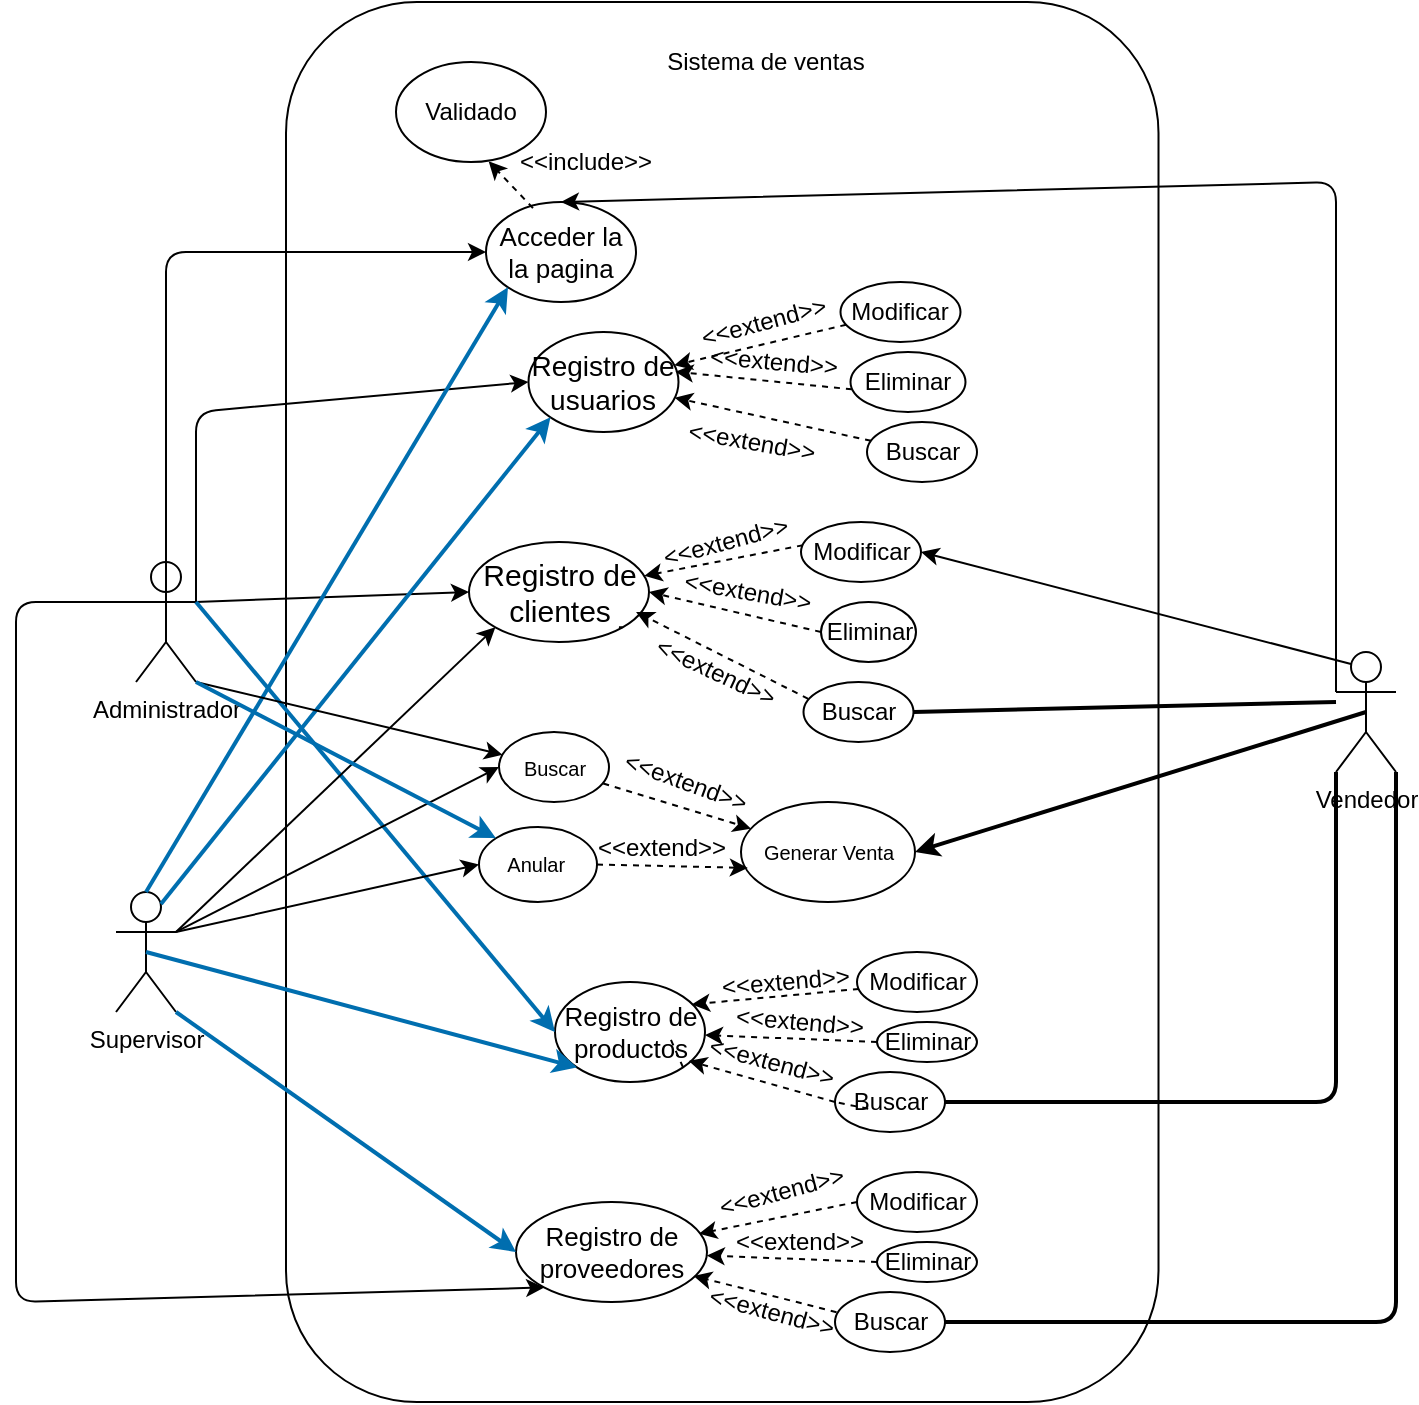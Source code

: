 <mxfile version="13.1.3" type="device"><diagram id="l1SDHXtcC682AB51huOX" name="Page-1"><mxGraphModel dx="865" dy="443" grid="1" gridSize="10" guides="1" tooltips="1" connect="1" arrows="1" fold="1" page="1" pageScale="1" pageWidth="827" pageHeight="1169" math="0" shadow="0"><root><mxCell id="0"/><mxCell id="1" parent="0"/><mxCell id="xRJz4Naygr4ovVAmrA29-1" value="" style="rounded=1;whiteSpace=wrap;html=1;" parent="1" vertex="1"><mxGeometry x="195" y="50" width="436.25" height="700" as="geometry"/></mxCell><mxCell id="xRJz4Naygr4ovVAmrA29-2" value="Sistema de ventas" style="text;html=1;strokeColor=none;fillColor=none;align=center;verticalAlign=middle;whiteSpace=wrap;rounded=0;" parent="1" vertex="1"><mxGeometry x="382" y="70" width="106" height="20" as="geometry"/></mxCell><mxCell id="xRJz4Naygr4ovVAmrA29-3" value="Administrador" style="shape=umlActor;verticalLabelPosition=bottom;labelBackgroundColor=#ffffff;verticalAlign=top;html=1;outlineConnect=0;" parent="1" vertex="1"><mxGeometry x="120" y="330" width="30" height="60" as="geometry"/></mxCell><mxCell id="xRJz4Naygr4ovVAmrA29-4" value="Supervisor" style="shape=umlActor;verticalLabelPosition=bottom;labelBackgroundColor=#ffffff;verticalAlign=top;html=1;outlineConnect=0;" parent="1" vertex="1"><mxGeometry x="110" y="495" width="30" height="60" as="geometry"/></mxCell><mxCell id="xRJz4Naygr4ovVAmrA29-5" value="Vendedor" style="shape=umlActor;verticalLabelPosition=bottom;labelBackgroundColor=#ffffff;verticalAlign=top;html=1;outlineConnect=0;" parent="1" vertex="1"><mxGeometry x="720" y="375" width="30" height="60" as="geometry"/></mxCell><mxCell id="xRJz4Naygr4ovVAmrA29-18" value="Acceder la la pagina" style="ellipse;whiteSpace=wrap;html=1;fontSize=13;" parent="1" vertex="1"><mxGeometry x="295" y="150" width="75" height="50" as="geometry"/></mxCell><mxCell id="xRJz4Naygr4ovVAmrA29-20" value="Validado" style="ellipse;whiteSpace=wrap;html=1;" parent="1" vertex="1"><mxGeometry x="250" y="80" width="75" height="50" as="geometry"/></mxCell><mxCell id="xRJz4Naygr4ovVAmrA29-25" value="" style="endArrow=classic;html=1;exitX=0;exitY=0.333;exitDx=0;exitDy=0;exitPerimeter=0;entryX=0.5;entryY=0;entryDx=0;entryDy=0;" parent="1" source="xRJz4Naygr4ovVAmrA29-5" target="xRJz4Naygr4ovVAmrA29-18" edge="1"><mxGeometry width="50" height="50" relative="1" as="geometry"><mxPoint x="640" y="190" as="sourcePoint"/><mxPoint x="690" y="140" as="targetPoint"/><Array as="points"><mxPoint x="720" y="140"/></Array></mxGeometry></mxCell><mxCell id="xRJz4Naygr4ovVAmrA29-26" value="&amp;lt;&amp;lt;include&amp;gt;&amp;gt;" style="text;html=1;strokeColor=none;fillColor=none;align=center;verticalAlign=middle;whiteSpace=wrap;rounded=0;" parent="1" vertex="1"><mxGeometry x="325" y="120" width="40" height="20" as="geometry"/></mxCell><mxCell id="xRJz4Naygr4ovVAmrA29-27" value="Registro de usuarios" style="ellipse;whiteSpace=wrap;html=1;fontSize=14;" parent="1" vertex="1"><mxGeometry x="316.25" y="215" width="75" height="50" as="geometry"/></mxCell><mxCell id="xRJz4Naygr4ovVAmrA29-28" value="Modificar" style="ellipse;whiteSpace=wrap;html=1;" parent="1" vertex="1"><mxGeometry x="472.25" y="190" width="60" height="30" as="geometry"/></mxCell><mxCell id="xRJz4Naygr4ovVAmrA29-29" value="Eliminar" style="ellipse;whiteSpace=wrap;html=1;" parent="1" vertex="1"><mxGeometry x="477.25" y="225" width="57.5" height="30" as="geometry"/></mxCell><mxCell id="xRJz4Naygr4ovVAmrA29-30" value="Buscar" style="ellipse;whiteSpace=wrap;html=1;" parent="1" vertex="1"><mxGeometry x="485.5" y="260" width="55" height="30" as="geometry"/></mxCell><mxCell id="xRJz4Naygr4ovVAmrA29-31" value="" style="endArrow=classic;html=1;entryX=0;entryY=0.5;entryDx=0;entryDy=0;" parent="1" target="xRJz4Naygr4ovVAmrA29-18" edge="1"><mxGeometry width="50" height="50" relative="1" as="geometry"><mxPoint x="135" y="350" as="sourcePoint"/><mxPoint x="380" y="330" as="targetPoint"/><Array as="points"><mxPoint x="135" y="175"/></Array></mxGeometry></mxCell><mxCell id="xRJz4Naygr4ovVAmrA29-36" value="&amp;lt;&amp;lt;extend&amp;gt;&amp;gt;" style="text;html=1;strokeColor=none;fillColor=none;align=center;verticalAlign=middle;whiteSpace=wrap;rounded=0;rotation=-15;" parent="1" vertex="1"><mxGeometry x="414.25" y="200" width="40" height="20" as="geometry"/></mxCell><mxCell id="xRJz4Naygr4ovVAmrA29-37" value="&amp;lt;&amp;lt;extend&amp;gt;&amp;gt;" style="text;html=1;strokeColor=none;fillColor=none;align=center;verticalAlign=middle;whiteSpace=wrap;rounded=0;rotation=5;" parent="1" vertex="1"><mxGeometry x="418.75" y="220" width="40" height="20" as="geometry"/></mxCell><mxCell id="xRJz4Naygr4ovVAmrA29-38" value="&amp;lt;&amp;lt;extend&amp;gt;&amp;gt;" style="text;html=1;strokeColor=none;fillColor=none;align=center;verticalAlign=middle;whiteSpace=wrap;rounded=0;rotation=10;" parent="1" vertex="1"><mxGeometry x="374.5" y="260" width="106" height="20" as="geometry"/></mxCell><mxCell id="xRJz4Naygr4ovVAmrA29-44" value="Registro de clientes" style="ellipse;whiteSpace=wrap;html=1;fontSize=15;" parent="1" vertex="1"><mxGeometry x="286.5" y="320" width="90" height="50" as="geometry"/></mxCell><mxCell id="xRJz4Naygr4ovVAmrA29-45" value="Modificar" style="ellipse;whiteSpace=wrap;html=1;" parent="1" vertex="1"><mxGeometry x="452.5" y="310" width="60" height="30" as="geometry"/></mxCell><mxCell id="xRJz4Naygr4ovVAmrA29-46" value="Eliminar" style="ellipse;whiteSpace=wrap;html=1;" parent="1" vertex="1"><mxGeometry x="462.5" y="350" width="47.5" height="30" as="geometry"/></mxCell><mxCell id="xRJz4Naygr4ovVAmrA29-47" value="Buscar" style="ellipse;whiteSpace=wrap;html=1;" parent="1" vertex="1"><mxGeometry x="453.75" y="390" width="55" height="30" as="geometry"/></mxCell><mxCell id="xRJz4Naygr4ovVAmrA29-51" value="&amp;lt;&amp;lt;extend&amp;gt;&amp;gt;" style="text;html=1;strokeColor=none;fillColor=none;align=center;verticalAlign=middle;whiteSpace=wrap;rounded=0;rotation=-15;" parent="1" vertex="1"><mxGeometry x="395" y="310" width="40" height="20" as="geometry"/></mxCell><mxCell id="xRJz4Naygr4ovVAmrA29-52" value="&amp;lt;&amp;lt;extend&amp;gt;&amp;gt;" style="text;html=1;strokeColor=none;fillColor=none;align=center;verticalAlign=middle;whiteSpace=wrap;rounded=0;rotation=10;" parent="1" vertex="1"><mxGeometry x="405.5" y="335" width="40" height="20" as="geometry"/></mxCell><mxCell id="xRJz4Naygr4ovVAmrA29-53" value="&amp;lt;&amp;lt;extend&amp;gt;&amp;gt;" style="text;html=1;strokeColor=none;fillColor=none;align=center;verticalAlign=middle;whiteSpace=wrap;rounded=0;rotation=25;" parent="1" vertex="1"><mxGeometry x="356.5" y="375" width="106" height="20" as="geometry"/></mxCell><mxCell id="xRJz4Naygr4ovVAmrA29-54" value="" style="endArrow=none;dashed=1;html=1;exitX=1;exitY=1;exitDx=0;exitDy=0;entryX=0;entryY=0.5;entryDx=0;entryDy=0;" parent="1" source="xRJz4Naygr4ovVAmrA29-44" target="xRJz4Naygr4ovVAmrA29-53" edge="1"><mxGeometry width="50" height="50" relative="1" as="geometry"><mxPoint x="365.517" y="372.678" as="sourcePoint"/><mxPoint x="441.5" y="390" as="targetPoint"/></mxGeometry></mxCell><mxCell id="xRJz4Naygr4ovVAmrA29-66" value="Registro de productos" style="ellipse;whiteSpace=wrap;html=1;fontSize=13;" parent="1" vertex="1"><mxGeometry x="329.5" y="540" width="75" height="50" as="geometry"/></mxCell><mxCell id="xRJz4Naygr4ovVAmrA29-67" value="Modificar" style="ellipse;whiteSpace=wrap;html=1;" parent="1" vertex="1"><mxGeometry x="480.5" y="525" width="60" height="30" as="geometry"/></mxCell><mxCell id="xRJz4Naygr4ovVAmrA29-68" value="Eliminar" style="ellipse;whiteSpace=wrap;html=1;" parent="1" vertex="1"><mxGeometry x="490.5" y="560" width="50" height="20" as="geometry"/></mxCell><mxCell id="xRJz4Naygr4ovVAmrA29-69" value="Buscar" style="ellipse;whiteSpace=wrap;html=1;" parent="1" vertex="1"><mxGeometry x="469.5" y="585" width="55" height="30" as="geometry"/></mxCell><mxCell id="xRJz4Naygr4ovVAmrA29-72" value="" style="endArrow=none;dashed=1;html=1;exitX=1;exitY=1;exitDx=0;exitDy=0;entryX=0;entryY=0.5;entryDx=0;entryDy=0;" parent="1" source="xRJz4Naygr4ovVAmrA29-75" target="xRJz4Naygr4ovVAmrA29-69" edge="1"><mxGeometry width="50" height="50" relative="1" as="geometry"><mxPoint x="364.5" y="680" as="sourcePoint"/><mxPoint x="414.5" y="630" as="targetPoint"/></mxGeometry></mxCell><mxCell id="xRJz4Naygr4ovVAmrA29-73" value="&amp;lt;&amp;lt;extend&amp;gt;&amp;gt;" style="text;html=1;strokeColor=none;fillColor=none;align=center;verticalAlign=middle;whiteSpace=wrap;rounded=0;rotation=-5;" parent="1" vertex="1"><mxGeometry x="424.5" y="530" width="40" height="20" as="geometry"/></mxCell><mxCell id="xRJz4Naygr4ovVAmrA29-74" value="&amp;lt;&amp;lt;extend&amp;gt;&amp;gt;" style="text;html=1;strokeColor=none;fillColor=none;align=center;verticalAlign=middle;whiteSpace=wrap;rounded=0;rotation=5;" parent="1" vertex="1"><mxGeometry x="431.5" y="550" width="40" height="20" as="geometry"/></mxCell><mxCell id="xRJz4Naygr4ovVAmrA29-75" value="&amp;lt;&amp;lt;extend&amp;gt;&amp;gt;" style="text;html=1;strokeColor=none;fillColor=none;align=center;verticalAlign=middle;whiteSpace=wrap;rounded=0;rotation=15;" parent="1" vertex="1"><mxGeometry x="384.5" y="570" width="106" height="20" as="geometry"/></mxCell><mxCell id="xRJz4Naygr4ovVAmrA29-76" value="" style="endArrow=none;dashed=1;html=1;exitX=1;exitY=1;exitDx=0;exitDy=0;entryX=0;entryY=0.5;entryDx=0;entryDy=0;" parent="1" source="xRJz4Naygr4ovVAmrA29-66" target="xRJz4Naygr4ovVAmrA29-75" edge="1"><mxGeometry width="50" height="50" relative="1" as="geometry"><mxPoint x="393.517" y="582.678" as="sourcePoint"/><mxPoint x="469.5" y="600" as="targetPoint"/></mxGeometry></mxCell><mxCell id="xRJz4Naygr4ovVAmrA29-77" value="Registro de proveedores" style="ellipse;whiteSpace=wrap;html=1;fontSize=13;" parent="1" vertex="1"><mxGeometry x="310" y="650" width="95.5" height="50" as="geometry"/></mxCell><mxCell id="xRJz4Naygr4ovVAmrA29-78" value="Modificar" style="ellipse;whiteSpace=wrap;html=1;" parent="1" vertex="1"><mxGeometry x="480.5" y="635" width="60" height="30" as="geometry"/></mxCell><mxCell id="xRJz4Naygr4ovVAmrA29-79" value="Eliminar" style="ellipse;whiteSpace=wrap;html=1;" parent="1" vertex="1"><mxGeometry x="490.5" y="670" width="50" height="20" as="geometry"/></mxCell><mxCell id="xRJz4Naygr4ovVAmrA29-80" value="Buscar" style="ellipse;whiteSpace=wrap;html=1;" parent="1" vertex="1"><mxGeometry x="469.5" y="695" width="55" height="30" as="geometry"/></mxCell><mxCell id="xRJz4Naygr4ovVAmrA29-84" value="&amp;lt;&amp;lt;extend&amp;gt;&amp;gt;" style="text;html=1;strokeColor=none;fillColor=none;align=center;verticalAlign=middle;whiteSpace=wrap;rounded=0;rotation=-15;" parent="1" vertex="1"><mxGeometry x="422.5" y="635" width="40" height="20" as="geometry"/></mxCell><mxCell id="xRJz4Naygr4ovVAmrA29-85" value="&amp;lt;&amp;lt;extend&amp;gt;&amp;gt;" style="text;html=1;strokeColor=none;fillColor=none;align=center;verticalAlign=middle;whiteSpace=wrap;rounded=0;rotation=0;" parent="1" vertex="1"><mxGeometry x="431.5" y="660" width="40" height="20" as="geometry"/></mxCell><mxCell id="xRJz4Naygr4ovVAmrA29-86" value="&amp;lt;&amp;lt;extend&amp;gt;&amp;gt;" style="text;html=1;strokeColor=none;fillColor=none;align=center;verticalAlign=middle;whiteSpace=wrap;rounded=0;rotation=15;" parent="1" vertex="1"><mxGeometry x="384.5" y="695" width="106" height="20" as="geometry"/></mxCell><mxCell id="xRJz4Naygr4ovVAmrA29-93" value="" style="endArrow=classic;html=1;exitX=1;exitY=0.333;exitDx=0;exitDy=0;exitPerimeter=0;entryX=0;entryY=0.5;entryDx=0;entryDy=0;" parent="1" source="xRJz4Naygr4ovVAmrA29-3" target="xRJz4Naygr4ovVAmrA29-27" edge="1"><mxGeometry width="50" height="50" relative="1" as="geometry"><mxPoint x="280" y="460" as="sourcePoint"/><mxPoint x="330" y="410" as="targetPoint"/><Array as="points"><mxPoint x="150" y="255"/></Array></mxGeometry></mxCell><mxCell id="xRJz4Naygr4ovVAmrA29-94" value="" style="endArrow=classic;html=1;exitX=1;exitY=0.333;exitDx=0;exitDy=0;exitPerimeter=0;entryX=0;entryY=0.5;entryDx=0;entryDy=0;" parent="1" source="xRJz4Naygr4ovVAmrA29-3" target="xRJz4Naygr4ovVAmrA29-44" edge="1"><mxGeometry width="50" height="50" relative="1" as="geometry"><mxPoint x="290" y="460" as="sourcePoint"/><mxPoint x="340" y="410" as="targetPoint"/></mxGeometry></mxCell><mxCell id="xRJz4Naygr4ovVAmrA29-95" value="" style="endArrow=classic;html=1;exitX=1;exitY=0.333;exitDx=0;exitDy=0;exitPerimeter=0;entryX=0;entryY=0.5;entryDx=0;entryDy=0;fillColor=#1ba1e2;strokeColor=#006EAF;strokeWidth=2;" parent="1" source="xRJz4Naygr4ovVAmrA29-3" target="xRJz4Naygr4ovVAmrA29-66" edge="1"><mxGeometry width="50" height="50" relative="1" as="geometry"><mxPoint x="260" y="530" as="sourcePoint"/><mxPoint x="310" y="480" as="targetPoint"/></mxGeometry></mxCell><mxCell id="xRJz4Naygr4ovVAmrA29-96" value="" style="endArrow=classic;html=1;entryX=0;entryY=1;entryDx=0;entryDy=0;exitX=0;exitY=0.333;exitDx=0;exitDy=0;exitPerimeter=0;" parent="1" source="xRJz4Naygr4ovVAmrA29-3" target="xRJz4Naygr4ovVAmrA29-77" edge="1"><mxGeometry width="50" height="50" relative="1" as="geometry"><mxPoint x="150" y="360" as="sourcePoint"/><mxPoint x="290" y="560" as="targetPoint"/><Array as="points"><mxPoint x="60" y="350"/><mxPoint x="60" y="700"/></Array></mxGeometry></mxCell><mxCell id="xRJz4Naygr4ovVAmrA29-97" value="" style="endArrow=classic;html=1;fillColor=#1ba1e2;strokeColor=#006EAF;strokeWidth=2;exitX=1;exitY=1;exitDx=0;exitDy=0;exitPerimeter=0;entryX=0;entryY=0.5;entryDx=0;entryDy=0;" parent="1" source="xRJz4Naygr4ovVAmrA29-4" target="xRJz4Naygr4ovVAmrA29-77" edge="1"><mxGeometry width="50" height="50" relative="1" as="geometry"><mxPoint x="130" y="660" as="sourcePoint"/><mxPoint x="180" y="610" as="targetPoint"/></mxGeometry></mxCell><mxCell id="xRJz4Naygr4ovVAmrA29-98" value="" style="endArrow=classic;html=1;fillColor=#1ba1e2;strokeColor=#006EAF;strokeWidth=2;entryX=0;entryY=1;entryDx=0;entryDy=0;exitX=0.5;exitY=0.5;exitDx=0;exitDy=0;exitPerimeter=0;" parent="1" source="xRJz4Naygr4ovVAmrA29-4" target="xRJz4Naygr4ovVAmrA29-66" edge="1"><mxGeometry width="50" height="50" relative="1" as="geometry"><mxPoint x="150" y="525" as="sourcePoint"/><mxPoint x="190" y="620" as="targetPoint"/></mxGeometry></mxCell><mxCell id="xRJz4Naygr4ovVAmrA29-99" value="" style="endArrow=classic;html=1;strokeWidth=1;entryX=0;entryY=1;entryDx=0;entryDy=0;exitX=1;exitY=0.333;exitDx=0;exitDy=0;exitPerimeter=0;" parent="1" source="xRJz4Naygr4ovVAmrA29-4" target="xRJz4Naygr4ovVAmrA29-44" edge="1"><mxGeometry width="50" height="50" relative="1" as="geometry"><mxPoint x="140" y="520" as="sourcePoint"/><mxPoint x="200" y="630" as="targetPoint"/></mxGeometry></mxCell><mxCell id="xRJz4Naygr4ovVAmrA29-100" value="" style="endArrow=classic;html=1;fillColor=#1ba1e2;strokeColor=#006EAF;strokeWidth=2;entryX=0;entryY=1;entryDx=0;entryDy=0;exitX=0.75;exitY=0.1;exitDx=0;exitDy=0;exitPerimeter=0;" parent="1" source="xRJz4Naygr4ovVAmrA29-4" target="xRJz4Naygr4ovVAmrA29-27" edge="1"><mxGeometry width="50" height="50" relative="1" as="geometry"><mxPoint x="140" y="520" as="sourcePoint"/><mxPoint x="210" y="640" as="targetPoint"/></mxGeometry></mxCell><mxCell id="xRJz4Naygr4ovVAmrA29-101" value="" style="endArrow=classic;html=1;fillColor=#1ba1e2;strokeColor=#006EAF;strokeWidth=2;exitX=0.5;exitY=0;exitDx=0;exitDy=0;exitPerimeter=0;entryX=0;entryY=1;entryDx=0;entryDy=0;" parent="1" source="xRJz4Naygr4ovVAmrA29-4" target="xRJz4Naygr4ovVAmrA29-18" edge="1"><mxGeometry width="50" height="50" relative="1" as="geometry"><mxPoint x="180" y="555" as="sourcePoint"/><mxPoint x="220" y="650" as="targetPoint"/></mxGeometry></mxCell><mxCell id="xRJz4Naygr4ovVAmrA29-105" value="" style="endArrow=none;html=1;strokeWidth=2;fontSize=13;exitX=1;exitY=0.5;exitDx=0;exitDy=0;" parent="1" source="xRJz4Naygr4ovVAmrA29-47" edge="1"><mxGeometry width="50" height="50" relative="1" as="geometry"><mxPoint x="650" y="390" as="sourcePoint"/><mxPoint x="720" y="400" as="targetPoint"/></mxGeometry></mxCell><mxCell id="xRJz4Naygr4ovVAmrA29-106" value="" style="endArrow=none;html=1;strokeWidth=2;fontSize=13;entryX=0;entryY=1;entryDx=0;entryDy=0;entryPerimeter=0;exitX=1;exitY=0.5;exitDx=0;exitDy=0;" parent="1" source="xRJz4Naygr4ovVAmrA29-69" target="xRJz4Naygr4ovVAmrA29-5" edge="1"><mxGeometry width="50" height="50" relative="1" as="geometry"><mxPoint x="660" y="460" as="sourcePoint"/><mxPoint x="710" y="410" as="targetPoint"/><Array as="points"><mxPoint x="720" y="600"/></Array></mxGeometry></mxCell><mxCell id="xRJz4Naygr4ovVAmrA29-108" value="" style="endArrow=none;html=1;strokeWidth=2;fontSize=13;entryX=1;entryY=1;entryDx=0;entryDy=0;entryPerimeter=0;exitX=1;exitY=0.5;exitDx=0;exitDy=0;" parent="1" source="xRJz4Naygr4ovVAmrA29-80" target="xRJz4Naygr4ovVAmrA29-5" edge="1"><mxGeometry width="50" height="50" relative="1" as="geometry"><mxPoint x="730" y="640" as="sourcePoint"/><mxPoint x="780" y="590" as="targetPoint"/><Array as="points"><mxPoint x="750" y="710"/></Array></mxGeometry></mxCell><mxCell id="xRJz4Naygr4ovVAmrA29-110" value="Generar Venta" style="ellipse;whiteSpace=wrap;html=1;strokeWidth=1;fontSize=10;" parent="1" vertex="1"><mxGeometry x="422.5" y="450" width="87" height="50" as="geometry"/></mxCell><mxCell id="xRJz4Naygr4ovVAmrA29-112" value="" style="endArrow=classic;html=1;strokeWidth=2;fontSize=10;entryX=1;entryY=0.5;entryDx=0;entryDy=0;exitX=0.5;exitY=0.5;exitDx=0;exitDy=0;exitPerimeter=0;" parent="1" source="xRJz4Naygr4ovVAmrA29-5" target="xRJz4Naygr4ovVAmrA29-110" edge="1"><mxGeometry width="50" height="50" relative="1" as="geometry"><mxPoint x="640" y="480" as="sourcePoint"/><mxPoint x="690" y="430" as="targetPoint"/></mxGeometry></mxCell><mxCell id="xRJz4Naygr4ovVAmrA29-113" value="Buscar" style="ellipse;whiteSpace=wrap;html=1;strokeWidth=1;fontSize=10;" parent="1" vertex="1"><mxGeometry x="301.5" y="415" width="55" height="35" as="geometry"/></mxCell><mxCell id="xRJz4Naygr4ovVAmrA29-114" value="Anular&amp;nbsp;" style="ellipse;whiteSpace=wrap;html=1;strokeWidth=1;fontSize=10;" parent="1" vertex="1"><mxGeometry x="291.5" y="462.5" width="59" height="37.5" as="geometry"/></mxCell><mxCell id="xRJz4Naygr4ovVAmrA29-118" value="&amp;lt;&amp;lt;extend&amp;gt;&amp;gt;" style="text;html=1;strokeColor=none;fillColor=none;align=center;verticalAlign=middle;whiteSpace=wrap;rounded=0;rotation=20;" parent="1" vertex="1"><mxGeometry x="341.5" y="430" width="106" height="20" as="geometry"/></mxCell><mxCell id="xRJz4Naygr4ovVAmrA29-120" value="&amp;lt;&amp;lt;extend&amp;gt;&amp;gt;" style="text;html=1;strokeColor=none;fillColor=none;align=center;verticalAlign=middle;whiteSpace=wrap;rounded=0;rotation=0;" parent="1" vertex="1"><mxGeometry x="329.5" y="462.5" width="105.5" height="20" as="geometry"/></mxCell><mxCell id="xRJz4Naygr4ovVAmrA29-121" value="" style="endArrow=classic;html=1;strokeWidth=1;fontSize=10;exitX=1;exitY=1;exitDx=0;exitDy=0;exitPerimeter=0;" parent="1" source="xRJz4Naygr4ovVAmrA29-3" target="xRJz4Naygr4ovVAmrA29-113" edge="1"><mxGeometry width="50" height="50" relative="1" as="geometry"><mxPoint x="450" y="420" as="sourcePoint"/><mxPoint x="500" y="370" as="targetPoint"/></mxGeometry></mxCell><mxCell id="xRJz4Naygr4ovVAmrA29-122" value="" style="endArrow=classic;html=1;strokeWidth=1;fontSize=10;entryX=0;entryY=0.5;entryDx=0;entryDy=0;exitX=1;exitY=0.333;exitDx=0;exitDy=0;exitPerimeter=0;" parent="1" source="xRJz4Naygr4ovVAmrA29-4" target="xRJz4Naygr4ovVAmrA29-113" edge="1"><mxGeometry width="50" height="50" relative="1" as="geometry"><mxPoint x="30" y="510" as="sourcePoint"/><mxPoint x="80" y="460" as="targetPoint"/></mxGeometry></mxCell><mxCell id="xRJz4Naygr4ovVAmrA29-123" value="" style="endArrow=classic;html=1;strokeWidth=1;fontSize=10;exitX=1;exitY=0.333;exitDx=0;exitDy=0;exitPerimeter=0;entryX=0;entryY=0.5;entryDx=0;entryDy=0;" parent="1" source="xRJz4Naygr4ovVAmrA29-4" target="xRJz4Naygr4ovVAmrA29-114" edge="1"><mxGeometry width="50" height="50" relative="1" as="geometry"><mxPoint x="10" y="550" as="sourcePoint"/><mxPoint x="60" y="500" as="targetPoint"/></mxGeometry></mxCell><mxCell id="xRJz4Naygr4ovVAmrA29-124" value="" style="endArrow=classic;html=1;strokeWidth=2;fontSize=10;entryX=0;entryY=0;entryDx=0;entryDy=0;fillColor=#1ba1e2;strokeColor=#006EAF;" parent="1" target="xRJz4Naygr4ovVAmrA29-114" edge="1"><mxGeometry width="50" height="50" relative="1" as="geometry"><mxPoint x="150" y="390" as="sourcePoint"/><mxPoint x="130" y="430" as="targetPoint"/></mxGeometry></mxCell><mxCell id="xRJz4Naygr4ovVAmrA29-125" value="" style="endArrow=classic;html=1;strokeWidth=1;fontSize=10;entryX=1;entryY=0.5;entryDx=0;entryDy=0;exitX=0.25;exitY=0.1;exitDx=0;exitDy=0;exitPerimeter=0;" parent="1" source="xRJz4Naygr4ovVAmrA29-5" target="xRJz4Naygr4ovVAmrA29-45" edge="1"><mxGeometry width="50" height="50" relative="1" as="geometry"><mxPoint x="640" y="360" as="sourcePoint"/><mxPoint x="690" y="310" as="targetPoint"/></mxGeometry></mxCell><mxCell id="xRJz4Naygr4ovVAmrA29-127" value="" style="endArrow=classic;html=1;strokeWidth=1;fontSize=10;dashed=1;exitX=0.014;exitY=0.336;exitDx=0;exitDy=0;exitPerimeter=0;entryX=0.93;entryY=0.739;entryDx=0;entryDy=0;entryPerimeter=0;" parent="1" source="xRJz4Naygr4ovVAmrA29-80" target="xRJz4Naygr4ovVAmrA29-77" edge="1"><mxGeometry width="50" height="50" relative="1" as="geometry"><mxPoint x="450" y="760" as="sourcePoint"/><mxPoint x="400.5" y="725" as="targetPoint"/></mxGeometry></mxCell><mxCell id="xRJz4Naygr4ovVAmrA29-128" value="" style="endArrow=classic;html=1;strokeWidth=1;fontSize=10;dashed=1;exitX=0;exitY=0.5;exitDx=0;exitDy=0;" parent="1" source="xRJz4Naygr4ovVAmrA29-79" target="xRJz4Naygr4ovVAmrA29-77" edge="1"><mxGeometry width="50" height="50" relative="1" as="geometry"><mxPoint x="460" y="770" as="sourcePoint"/><mxPoint x="410.5" y="735" as="targetPoint"/></mxGeometry></mxCell><mxCell id="xRJz4Naygr4ovVAmrA29-129" value="" style="endArrow=classic;html=1;strokeWidth=1;fontSize=10;dashed=1;exitX=0;exitY=0.5;exitDx=0;exitDy=0;entryX=0.958;entryY=0.317;entryDx=0;entryDy=0;entryPerimeter=0;" parent="1" source="xRJz4Naygr4ovVAmrA29-78" target="xRJz4Naygr4ovVAmrA29-77" edge="1"><mxGeometry width="50" height="50" relative="1" as="geometry"><mxPoint x="470" y="780" as="sourcePoint"/><mxPoint x="420.5" y="745" as="targetPoint"/></mxGeometry></mxCell><mxCell id="xRJz4Naygr4ovVAmrA29-130" value="" style="endArrow=classic;html=1;strokeWidth=1;fontSize=10;dashed=1;exitX=0;exitY=0.5;exitDx=0;exitDy=0;entryX=0.892;entryY=0.789;entryDx=0;entryDy=0;entryPerimeter=0;" parent="1" source="xRJz4Naygr4ovVAmrA29-69" target="xRJz4Naygr4ovVAmrA29-66" edge="1"><mxGeometry width="50" height="50" relative="1" as="geometry"><mxPoint x="447.5" y="625" as="sourcePoint"/><mxPoint x="398" y="590" as="targetPoint"/></mxGeometry></mxCell><mxCell id="xRJz4Naygr4ovVAmrA29-131" value="" style="endArrow=classic;html=1;strokeWidth=1;fontSize=10;dashed=1;exitX=0;exitY=0.5;exitDx=0;exitDy=0;" parent="1" source="xRJz4Naygr4ovVAmrA29-68" target="xRJz4Naygr4ovVAmrA29-66" edge="1"><mxGeometry width="50" height="50" relative="1" as="geometry"><mxPoint x="450.25" y="620" as="sourcePoint"/><mxPoint x="400.75" y="585" as="targetPoint"/></mxGeometry></mxCell><mxCell id="xRJz4Naygr4ovVAmrA29-132" value="" style="endArrow=classic;html=1;strokeWidth=1;fontSize=10;dashed=1;entryX=0.913;entryY=0.224;entryDx=0;entryDy=0;entryPerimeter=0;exitX=0.016;exitY=0.616;exitDx=0;exitDy=0;exitPerimeter=0;" parent="1" source="xRJz4Naygr4ovVAmrA29-67" target="xRJz4Naygr4ovVAmrA29-66" edge="1"><mxGeometry width="50" height="50" relative="1" as="geometry"><mxPoint x="467.5" y="645" as="sourcePoint"/><mxPoint x="418" y="610" as="targetPoint"/></mxGeometry></mxCell><mxCell id="xRJz4Naygr4ovVAmrA29-133" value="" style="endArrow=classic;html=1;strokeWidth=1;fontSize=10;dashed=1;exitX=1;exitY=0.5;exitDx=0;exitDy=0;entryX=0.914;entryY=1.023;entryDx=0;entryDy=0;entryPerimeter=0;" parent="1" source="xRJz4Naygr4ovVAmrA29-114" target="xRJz4Naygr4ovVAmrA29-120" edge="1"><mxGeometry width="50" height="50" relative="1" as="geometry"><mxPoint x="437.88" y="515" as="sourcePoint"/><mxPoint x="388.38" y="480" as="targetPoint"/></mxGeometry></mxCell><mxCell id="xRJz4Naygr4ovVAmrA29-134" value="" style="endArrow=classic;html=1;strokeWidth=1;fontSize=10;dashed=1;exitX=0.948;exitY=0.735;exitDx=0;exitDy=0;exitPerimeter=0;" parent="1" source="xRJz4Naygr4ovVAmrA29-113" target="xRJz4Naygr4ovVAmrA29-110" edge="1"><mxGeometry width="50" height="50" relative="1" as="geometry"><mxPoint x="447.88" y="525" as="sourcePoint"/><mxPoint x="398.38" y="490" as="targetPoint"/></mxGeometry></mxCell><mxCell id="xRJz4Naygr4ovVAmrA29-135" value="" style="endArrow=classic;html=1;strokeWidth=1;fontSize=10;dashed=1;entryX=0.928;entryY=0.7;entryDx=0;entryDy=0;entryPerimeter=0;exitX=0.043;exitY=0.28;exitDx=0;exitDy=0;exitPerimeter=0;" parent="1" source="xRJz4Naygr4ovVAmrA29-47" target="xRJz4Naygr4ovVAmrA29-44" edge="1"><mxGeometry width="50" height="50" relative="1" as="geometry"><mxPoint x="455" y="390" as="sourcePoint"/><mxPoint x="405.5" y="355" as="targetPoint"/></mxGeometry></mxCell><mxCell id="xRJz4Naygr4ovVAmrA29-137" value="" style="endArrow=classic;html=1;strokeWidth=1;fontSize=10;dashed=1;entryX=1;entryY=0.5;entryDx=0;entryDy=0;exitX=0;exitY=0.5;exitDx=0;exitDy=0;" parent="1" source="xRJz4Naygr4ovVAmrA29-46" target="xRJz4Naygr4ovVAmrA29-44" edge="1"><mxGeometry width="50" height="50" relative="1" as="geometry"><mxPoint x="469.75" y="392.5" as="sourcePoint"/><mxPoint x="420.25" y="357.5" as="targetPoint"/></mxGeometry></mxCell><mxCell id="xRJz4Naygr4ovVAmrA29-138" value="" style="endArrow=classic;html=1;strokeWidth=1;fontSize=10;dashed=1;exitX=0.016;exitY=0.387;exitDx=0;exitDy=0;exitPerimeter=0;" parent="1" source="xRJz4Naygr4ovVAmrA29-45" target="xRJz4Naygr4ovVAmrA29-44" edge="1"><mxGeometry width="50" height="50" relative="1" as="geometry"><mxPoint x="479.75" y="402.5" as="sourcePoint"/><mxPoint x="430.25" y="367.5" as="targetPoint"/></mxGeometry></mxCell><mxCell id="xRJz4Naygr4ovVAmrA29-139" value="" style="endArrow=classic;html=1;strokeWidth=1;fontSize=10;dashed=1;" parent="1" source="xRJz4Naygr4ovVAmrA29-30" target="xRJz4Naygr4ovVAmrA29-27" edge="1"><mxGeometry width="50" height="50" relative="1" as="geometry"><mxPoint x="481.342" y="264.971" as="sourcePoint"/><mxPoint x="419.75" y="250" as="targetPoint"/></mxGeometry></mxCell><mxCell id="xRJz4Naygr4ovVAmrA29-140" value="" style="endArrow=classic;html=1;strokeWidth=1;fontSize=10;dashed=1;exitX=0.012;exitY=0.622;exitDx=0;exitDy=0;exitPerimeter=0;entryX=0.979;entryY=0.397;entryDx=0;entryDy=0;entryPerimeter=0;" parent="1" source="xRJz4Naygr4ovVAmrA29-29" target="xRJz4Naygr4ovVAmrA29-27" edge="1"><mxGeometry width="50" height="50" relative="1" as="geometry"><mxPoint x="479.25" y="295" as="sourcePoint"/><mxPoint x="429.75" y="260" as="targetPoint"/></mxGeometry></mxCell><mxCell id="xRJz4Naygr4ovVAmrA29-141" value="" style="endArrow=classic;html=1;strokeWidth=1;fontSize=10;dashed=1;" parent="1" source="xRJz4Naygr4ovVAmrA29-28" target="xRJz4Naygr4ovVAmrA29-27" edge="1"><mxGeometry width="50" height="50" relative="1" as="geometry"><mxPoint x="494.25" y="190" as="sourcePoint"/><mxPoint x="444.75" y="155" as="targetPoint"/></mxGeometry></mxCell><mxCell id="xRJz4Naygr4ovVAmrA29-143" value="" style="endArrow=classic;html=1;strokeWidth=1;fontSize=10;dashed=1;entryX=0.618;entryY=0.994;entryDx=0;entryDy=0;entryPerimeter=0;exitX=0.313;exitY=0.061;exitDx=0;exitDy=0;exitPerimeter=0;" parent="1" source="xRJz4Naygr4ovVAmrA29-18" target="xRJz4Naygr4ovVAmrA29-20" edge="1"><mxGeometry width="50" height="50" relative="1" as="geometry"><mxPoint x="437.478" y="159.997" as="sourcePoint"/><mxPoint x="351.521" y="180.319" as="targetPoint"/></mxGeometry></mxCell></root></mxGraphModel></diagram></mxfile>